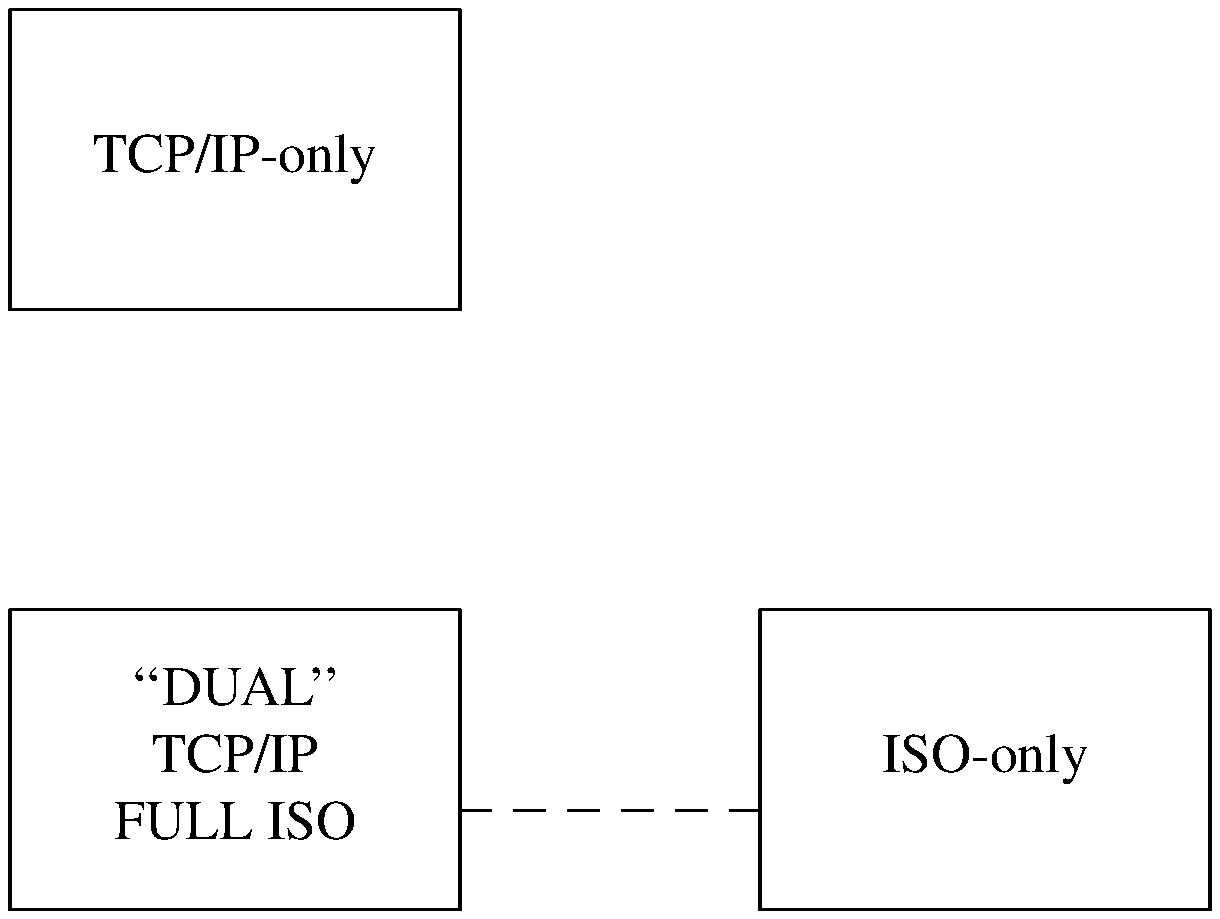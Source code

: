 .PS 6i
.ps 20
## figure 3b
B1:	box "TCP/IP-only"
B2:	box invis
B3:	box "``DUAL''" "" "TCP/IP" "" "FULL ISO" \
		with .n at (B1.s.x, B1.s.y-lineht)
B4:	box "ISO-only" with .w at (B3.e.x+linewid, B3.e.y)
##
	line dashed from (B3.e.x, B3.e.y-lineht/6) to (B4.w.x, B4.w.y-lineht/6)
##
.PE
